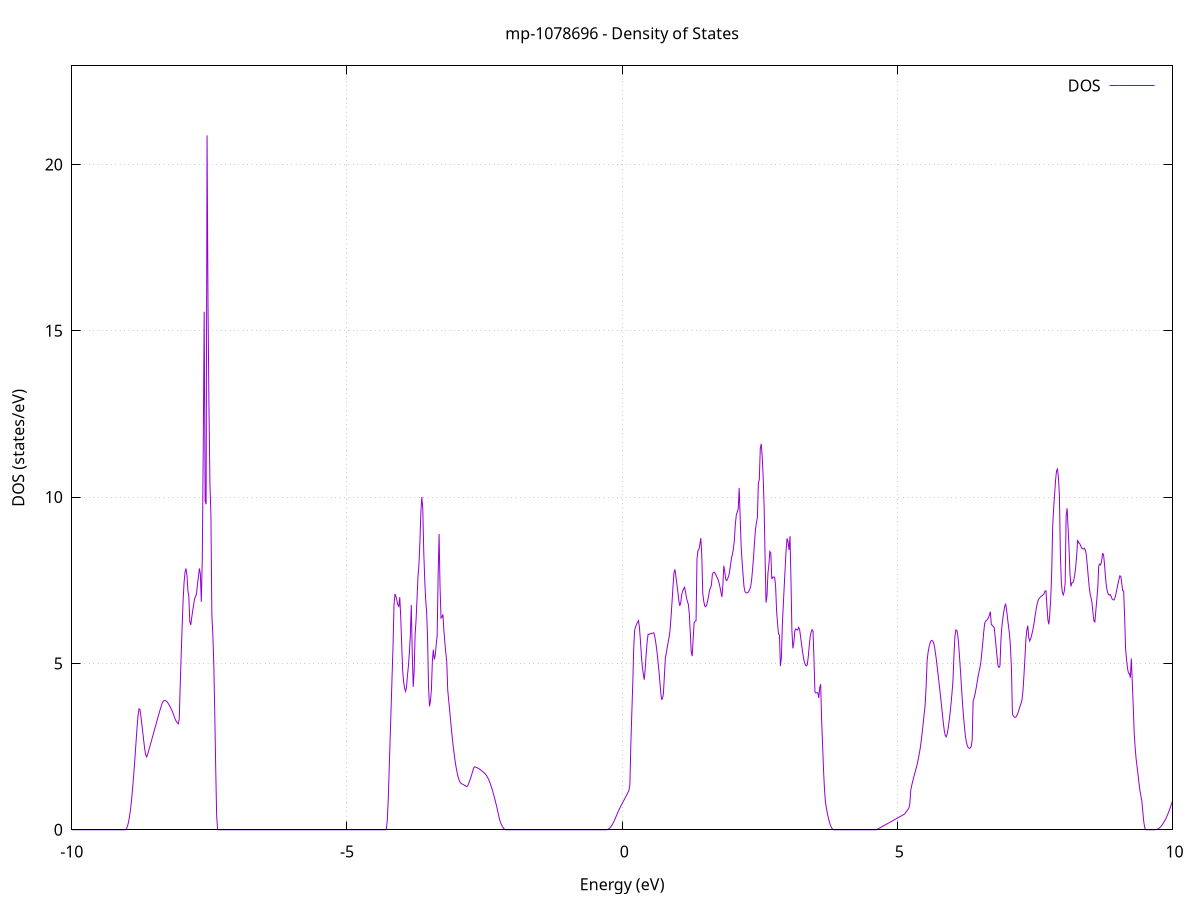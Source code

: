 set title 'mp-1078696 - Density of States'
set xlabel 'Energy (eV)'
set ylabel 'DOS (states/eV)'
set grid
set xrange [-10:10]
set yrange [0:22.962]
set xzeroaxis lt -1
set terminal png size 800,600
set output 'mp-1078696_dos_gnuplot.png'
plot '-' using 1:2 with lines title 'DOS'
-14.423500 0.000000
-14.406000 0.000000
-14.388600 0.000000
-14.371200 0.000000
-14.353800 0.000000
-14.336400 0.000000
-14.318900 0.000000
-14.301500 0.000000
-14.284100 0.000000
-14.266700 0.000000
-14.249200 0.000000
-14.231800 0.000000
-14.214400 0.000000
-14.197000 0.000000
-14.179600 0.000000
-14.162100 0.000000
-14.144700 0.000000
-14.127300 0.000000
-14.109900 0.000000
-14.092500 0.000000
-14.075000 0.000000
-14.057600 0.000000
-14.040200 0.000000
-14.022800 0.000000
-14.005400 0.000000
-13.987900 0.000000
-13.970500 0.000000
-13.953100 0.000000
-13.935700 0.000000
-13.918200 0.000000
-13.900800 0.000000
-13.883400 0.000000
-13.866000 0.000000
-13.848600 0.000000
-13.831100 0.000000
-13.813700 0.000000
-13.796300 0.000000
-13.778900 0.000000
-13.761500 0.000000
-13.744000 0.000000
-13.726600 0.000000
-13.709200 0.000000
-13.691800 0.000000
-13.674400 0.000000
-13.656900 0.000000
-13.639500 0.000000
-13.622100 0.000000
-13.604700 0.000000
-13.587200 0.000000
-13.569800 0.000000
-13.552400 0.000000
-13.535000 0.000000
-13.517600 0.000000
-13.500100 0.000000
-13.482700 0.000000
-13.465300 0.000000
-13.447900 0.000000
-13.430500 0.000000
-13.413000 0.000000
-13.395600 0.000000
-13.378200 0.000000
-13.360800 0.000000
-13.343400 0.000000
-13.325900 0.000000
-13.308500 0.000000
-13.291100 0.000000
-13.273700 0.000000
-13.256200 0.000000
-13.238800 0.000000
-13.221400 0.000000
-13.204000 0.000000
-13.186600 0.000000
-13.169100 0.000000
-13.151700 0.000000
-13.134300 0.000000
-13.116900 0.000000
-13.099500 0.000000
-13.082000 0.000000
-13.064600 0.000000
-13.047200 0.000000
-13.029800 0.000000
-13.012400 0.000000
-12.994900 0.000000
-12.977500 0.000000
-12.960100 0.000000
-12.942700 0.000000
-12.925200 0.000000
-12.907800 0.000000
-12.890400 0.000000
-12.873000 0.000000
-12.855600 0.000000
-12.838100 30.313100
-12.820700 60.648600
-12.803300 19.642100
-12.785900 20.631800
-12.768500 44.817500
-12.751000 54.410700
-12.733600 178.831400
-12.716200 140.189700
-12.698800 562.813000
-12.681300 659.237800
-12.663900 0.000000
-12.646500 0.000000
-12.629100 0.000000
-12.611700 0.000000
-12.594200 0.000000
-12.576800 0.000000
-12.559400 57.894300
-12.542000 57.658300
-12.524600 38.865800
-12.507100 40.462500
-12.489700 36.329800
-12.472300 139.068900
-12.454900 321.913100
-12.437500 155.606000
-12.420000 0.000000
-12.402600 0.000000
-12.385200 0.000000
-12.367800 0.000000
-12.350300 0.000000
-12.332900 0.000000
-12.315500 0.000000
-12.298100 0.000000
-12.280700 0.000000
-12.263200 0.000000
-12.245800 0.000000
-12.228400 0.000000
-12.211000 0.000000
-12.193600 0.000000
-12.176100 0.000000
-12.158700 0.000000
-12.141300 0.000000
-12.123900 0.000000
-12.106500 0.000000
-12.089000 0.000000
-12.071600 0.000000
-12.054200 0.000000
-12.036800 0.000000
-12.019300 0.000000
-12.001900 0.000000
-11.984500 0.000000
-11.967100 0.000000
-11.949700 0.000000
-11.932200 0.000000
-11.914800 0.000000
-11.897400 0.000000
-11.880000 0.000000
-11.862600 0.000000
-11.845100 0.000000
-11.827700 0.000000
-11.810300 0.000000
-11.792900 0.000000
-11.775500 0.000000
-11.758000 0.000000
-11.740600 0.000000
-11.723200 0.000000
-11.705800 0.000000
-11.688300 0.000000
-11.670900 0.000000
-11.653500 0.000000
-11.636100 0.000000
-11.618700 0.000000
-11.601200 0.000000
-11.583800 0.000000
-11.566400 0.000000
-11.549000 0.000000
-11.531600 0.000000
-11.514100 0.000000
-11.496700 0.000000
-11.479300 0.000000
-11.461900 0.000000
-11.444500 0.000000
-11.427000 0.000000
-11.409600 0.000000
-11.392200 0.000000
-11.374800 0.000000
-11.357300 0.000000
-11.339900 0.000000
-11.322500 0.000000
-11.305100 0.000000
-11.287700 0.000000
-11.270200 0.000000
-11.252800 0.000000
-11.235400 0.000000
-11.218000 0.000000
-11.200600 0.000000
-11.183100 0.000000
-11.165700 0.000000
-11.148300 0.000000
-11.130900 0.000000
-11.113500 0.000000
-11.096000 0.000000
-11.078600 0.000000
-11.061200 0.000000
-11.043800 0.000000
-11.026300 0.000000
-11.008900 0.000000
-10.991500 0.000000
-10.974100 0.000000
-10.956700 0.000000
-10.939200 0.000000
-10.921800 0.000000
-10.904400 0.000000
-10.887000 0.000000
-10.869600 0.000000
-10.852100 0.000000
-10.834700 0.000000
-10.817300 0.000000
-10.799900 0.000000
-10.782500 0.000000
-10.765000 0.000000
-10.747600 0.000000
-10.730200 0.000000
-10.712800 0.000000
-10.695300 0.000000
-10.677900 0.000000
-10.660500 0.000000
-10.643100 0.000000
-10.625700 0.000000
-10.608200 0.000000
-10.590800 0.000000
-10.573400 0.000000
-10.556000 0.000000
-10.538600 0.000000
-10.521100 0.000000
-10.503700 0.000000
-10.486300 0.000000
-10.468900 0.000000
-10.451500 0.000000
-10.434000 0.000000
-10.416600 0.000000
-10.399200 0.000000
-10.381800 0.000000
-10.364300 0.000000
-10.346900 0.000000
-10.329500 0.000000
-10.312100 0.000000
-10.294700 0.000000
-10.277200 0.000000
-10.259800 0.000000
-10.242400 0.000000
-10.225000 0.000000
-10.207600 0.000000
-10.190100 0.000000
-10.172700 0.000000
-10.155300 0.000000
-10.137900 0.000000
-10.120500 0.000000
-10.103000 0.000000
-10.085600 0.000000
-10.068200 0.000000
-10.050800 0.000000
-10.033300 0.000000
-10.015900 0.000000
-9.998500 0.000000
-9.981100 0.000000
-9.963700 0.000000
-9.946200 0.000000
-9.928800 0.000000
-9.911400 0.000000
-9.894000 0.000000
-9.876600 0.000000
-9.859100 0.000000
-9.841700 0.000000
-9.824300 0.000000
-9.806900 0.000000
-9.789400 0.000000
-9.772000 0.000000
-9.754600 0.000000
-9.737200 0.000000
-9.719800 0.000000
-9.702300 0.000000
-9.684900 0.000000
-9.667500 0.000000
-9.650100 0.000000
-9.632700 0.000000
-9.615200 0.000000
-9.597800 0.000000
-9.580400 0.000000
-9.563000 0.000000
-9.545600 0.000000
-9.528100 0.000000
-9.510700 0.000000
-9.493300 0.000000
-9.475900 0.000000
-9.458400 0.000000
-9.441000 0.000000
-9.423600 0.000000
-9.406200 0.000000
-9.388800 0.000000
-9.371300 0.000000
-9.353900 0.000000
-9.336500 0.000000
-9.319100 0.000000
-9.301700 0.000000
-9.284200 0.000000
-9.266800 0.000000
-9.249400 0.000000
-9.232000 0.000000
-9.214600 0.000000
-9.197100 0.000000
-9.179700 0.000000
-9.162300 0.000000
-9.144900 0.000000
-9.127400 0.000000
-9.110000 0.000000
-9.092600 0.000000
-9.075200 0.000000
-9.057800 0.000000
-9.040300 0.000000
-9.022900 0.001800
-9.005500 0.034500
-8.988100 0.108200
-8.970700 0.223000
-8.953200 0.378700
-8.935800 0.576700
-8.918400 0.826300
-8.901000 1.129500
-8.883600 1.475900
-8.866100 1.848600
-8.848700 2.247500
-8.831300 2.665300
-8.813900 3.081300
-8.796400 3.432900
-8.779000 3.635000
-8.761600 3.616400
-8.744200 3.407400
-8.726800 3.170200
-8.709300 2.917500
-8.691900 2.663100
-8.674500 2.419700
-8.657100 2.251400
-8.639700 2.190600
-8.622200 2.262000
-8.604800 2.364900
-8.587400 2.468100
-8.570000 2.571600
-8.552600 2.675400
-8.535100 2.780100
-8.517700 2.885400
-8.500300 2.990100
-8.482900 3.094100
-8.465400 3.197400
-8.448000 3.300100
-8.430600 3.402200
-8.413200 3.503900
-8.395800 3.604700
-8.378300 3.699700
-8.360900 3.788300
-8.343500 3.851600
-8.326100 3.883400
-8.308700 3.888300
-8.291200 3.874100
-8.273800 3.856200
-8.256400 3.820900
-8.239000 3.773400
-8.221600 3.724700
-8.204100 3.671300
-8.186700 3.612200
-8.169300 3.542600
-8.151900 3.461900
-8.134400 3.378400
-8.117000 3.308600
-8.099600 3.252800
-8.082200 3.211000
-8.064800 3.183300
-8.047300 3.339000
-8.029900 4.344500
-8.012500 5.253000
-7.995100 6.093200
-7.977700 6.871800
-7.960200 7.437800
-7.942800 7.737600
-7.925400 7.854800
-7.908000 7.651900
-7.890600 7.200800
-7.873100 7.002300
-7.855700 6.251000
-7.838300 6.156800
-7.820900 6.378500
-7.803400 6.582100
-7.786000 6.762600
-7.768600 6.944000
-7.751200 7.011700
-7.733800 7.083900
-7.716300 7.378300
-7.698900 7.604500
-7.681500 7.855300
-7.664100 7.699400
-7.646700 6.853800
-7.629200 8.120000
-7.611800 11.375700
-7.594400 15.572300
-7.577000 9.879800
-7.559600 9.784800
-7.542100 20.874700
-7.524700 15.732900
-7.507300 12.693800
-7.489900 10.412000
-7.472400 9.503600
-7.455000 6.449200
-7.437600 5.891700
-7.420200 5.010000
-7.402800 3.559800
-7.385300 1.872100
-7.367900 0.426000
-7.350500 0.000000
-7.333100 0.000000
-7.315700 0.000000
-7.298200 0.000000
-7.280800 0.000000
-7.263400 0.000000
-7.246000 0.000000
-7.228500 0.000000
-7.211100 0.000000
-7.193700 0.000000
-7.176300 0.000000
-7.158900 0.000000
-7.141400 0.000000
-7.124000 0.000000
-7.106600 0.000000
-7.089200 0.000000
-7.071800 0.000000
-7.054300 0.000000
-7.036900 0.000000
-7.019500 0.000000
-7.002100 0.000000
-6.984700 0.000000
-6.967200 0.000000
-6.949800 0.000000
-6.932400 0.000000
-6.915000 0.000000
-6.897500 0.000000
-6.880100 0.000000
-6.862700 0.000000
-6.845300 0.000000
-6.827900 0.000000
-6.810400 0.000000
-6.793000 0.000000
-6.775600 0.000000
-6.758200 0.000000
-6.740800 0.000000
-6.723300 0.000000
-6.705900 0.000000
-6.688500 0.000000
-6.671100 0.000000
-6.653700 0.000000
-6.636200 0.000000
-6.618800 0.000000
-6.601400 0.000000
-6.584000 0.000000
-6.566500 0.000000
-6.549100 0.000000
-6.531700 0.000000
-6.514300 0.000000
-6.496900 0.000000
-6.479400 0.000000
-6.462000 0.000000
-6.444600 0.000000
-6.427200 0.000000
-6.409800 0.000000
-6.392300 0.000000
-6.374900 0.000000
-6.357500 0.000000
-6.340100 0.000000
-6.322700 0.000000
-6.305200 0.000000
-6.287800 0.000000
-6.270400 0.000000
-6.253000 0.000000
-6.235500 0.000000
-6.218100 0.000000
-6.200700 0.000000
-6.183300 0.000000
-6.165900 0.000000
-6.148400 0.000000
-6.131000 0.000000
-6.113600 0.000000
-6.096200 0.000000
-6.078800 0.000000
-6.061300 0.000000
-6.043900 0.000000
-6.026500 0.000000
-6.009100 0.000000
-5.991700 0.000000
-5.974200 0.000000
-5.956800 0.000000
-5.939400 0.000000
-5.922000 0.000000
-5.904500 0.000000
-5.887100 0.000000
-5.869700 0.000000
-5.852300 0.000000
-5.834900 0.000000
-5.817400 0.000000
-5.800000 0.000000
-5.782600 0.000000
-5.765200 0.000000
-5.747800 0.000000
-5.730300 0.000000
-5.712900 0.000000
-5.695500 0.000000
-5.678100 0.000000
-5.660700 0.000000
-5.643200 0.000000
-5.625800 0.000000
-5.608400 0.000000
-5.591000 0.000000
-5.573500 0.000000
-5.556100 0.000000
-5.538700 0.000000
-5.521300 0.000000
-5.503900 0.000000
-5.486400 0.000000
-5.469000 0.000000
-5.451600 0.000000
-5.434200 0.000000
-5.416800 0.000000
-5.399300 0.000000
-5.381900 0.000000
-5.364500 0.000000
-5.347100 0.000000
-5.329700 0.000000
-5.312200 0.000000
-5.294800 0.000000
-5.277400 0.000000
-5.260000 0.000000
-5.242500 0.000000
-5.225100 0.000000
-5.207700 0.000000
-5.190300 0.000000
-5.172900 0.000000
-5.155400 0.000000
-5.138000 0.000000
-5.120600 0.000000
-5.103200 0.000000
-5.085800 0.000000
-5.068300 0.000000
-5.050900 0.000000
-5.033500 0.000000
-5.016100 0.000000
-4.998700 0.000000
-4.981200 0.000000
-4.963800 0.000000
-4.946400 0.000000
-4.929000 0.000000
-4.911500 0.000000
-4.894100 0.000000
-4.876700 0.000000
-4.859300 0.000000
-4.841900 0.000000
-4.824400 0.000000
-4.807000 0.000000
-4.789600 0.000000
-4.772200 0.000000
-4.754800 0.000000
-4.737300 0.000000
-4.719900 0.000000
-4.702500 0.000000
-4.685100 0.000000
-4.667600 0.000000
-4.650200 0.000000
-4.632800 0.000000
-4.615400 0.000000
-4.598000 0.000000
-4.580500 0.000000
-4.563100 0.000000
-4.545700 0.000000
-4.528300 0.000000
-4.510900 0.000000
-4.493400 0.000000
-4.476000 0.000000
-4.458600 0.000000
-4.441200 0.000000
-4.423800 0.000000
-4.406300 0.000000
-4.388900 0.000000
-4.371500 0.000000
-4.354100 0.000000
-4.336600 0.000000
-4.319200 0.000000
-4.301800 0.000100
-4.284400 0.029200
-4.267000 0.289600
-4.249500 0.933900
-4.232100 1.853400
-4.214700 2.778100
-4.197300 3.706600
-4.179900 4.638900
-4.162400 5.575100
-4.145000 6.772000
-4.127600 7.089500
-4.110200 7.011900
-4.092800 6.891800
-4.075300 6.759000
-4.057900 6.712100
-4.040500 6.991100
-4.023100 6.397000
-4.005600 5.574200
-3.988200 4.792600
-3.970800 4.445900
-3.953400 4.258300
-3.936000 4.161200
-3.918500 4.272600
-3.901100 4.635000
-3.883700 4.921000
-3.866300 5.323700
-3.848900 5.826900
-3.831400 6.756800
-3.814000 5.337000
-3.796600 4.296600
-3.779200 4.760100
-3.761800 5.869300
-3.744300 6.309300
-3.726900 6.943100
-3.709500 7.617200
-3.692100 7.983600
-3.674600 8.646600
-3.657200 9.550100
-3.639800 10.004000
-3.622400 9.651900
-3.605000 8.362900
-3.587500 7.534300
-3.570100 6.920300
-3.552700 6.550500
-3.535300 5.753900
-3.517900 4.286000
-3.500400 3.710200
-3.483000 3.876300
-3.465600 4.213200
-3.448200 5.079200
-3.430800 5.414200
-3.413300 5.119700
-3.395900 5.249300
-3.378500 5.566300
-3.361100 5.840500
-3.343600 7.628200
-3.326200 8.892700
-3.308800 7.291400
-3.291400 6.362900
-3.274000 6.390900
-3.256500 6.475300
-3.239100 5.996600
-3.221700 5.636300
-3.204300 5.321700
-3.186900 5.052900
-3.169400 4.204600
-3.152000 3.897100
-3.134600 3.597400
-3.117200 3.283800
-3.099800 2.980200
-3.082300 2.700500
-3.064900 2.446200
-3.047500 2.217100
-3.030100 2.013200
-3.012600 1.836900
-2.995200 1.689700
-2.977800 1.571800
-2.960400 1.483000
-2.943000 1.423500
-2.925500 1.393200
-2.908100 1.378100
-2.890700 1.362500
-2.873300 1.346200
-2.855900 1.329300
-2.838400 1.309400
-2.821000 1.295700
-2.803600 1.332100
-2.786200 1.403600
-2.768800 1.481700
-2.751300 1.566000
-2.733900 1.656500
-2.716500 1.752400
-2.699100 1.852600
-2.681600 1.893500
-2.664200 1.883900
-2.646800 1.872400
-2.629400 1.859000
-2.612000 1.843700
-2.594500 1.826600
-2.577100 1.807500
-2.559700 1.786400
-2.542300 1.763500
-2.524900 1.738700
-2.507400 1.711900
-2.490000 1.683000
-2.472600 1.649700
-2.455200 1.606300
-2.437800 1.553000
-2.420300 1.490500
-2.402900 1.419000
-2.385500 1.338400
-2.368100 1.248700
-2.350600 1.151200
-2.333200 1.048000
-2.315800 0.939200
-2.298400 0.824800
-2.281000 0.704800
-2.263500 0.579200
-2.246100 0.448100
-2.228700 0.315900
-2.211300 0.230100
-2.193900 0.158300
-2.176400 0.099800
-2.159000 0.054800
-2.141600 0.023200
-2.124200 0.005000
-2.106700 0.000000
-2.089300 0.000000
-2.071900 0.000000
-2.054500 0.000000
-2.037100 0.000000
-2.019600 0.000000
-2.002200 0.000000
-1.984800 0.000000
-1.967400 0.000000
-1.950000 0.000000
-1.932500 0.000000
-1.915100 0.000000
-1.897700 0.000000
-1.880300 0.000000
-1.862900 0.000000
-1.845400 0.000000
-1.828000 0.000000
-1.810600 0.000000
-1.793200 0.000000
-1.775700 0.000000
-1.758300 0.000000
-1.740900 0.000000
-1.723500 0.000000
-1.706100 0.000000
-1.688600 0.000000
-1.671200 0.000000
-1.653800 0.000000
-1.636400 0.000000
-1.619000 0.000000
-1.601500 0.000000
-1.584100 0.000000
-1.566700 0.000000
-1.549300 0.000000
-1.531900 0.000000
-1.514400 0.000000
-1.497000 0.000000
-1.479600 0.000000
-1.462200 0.000000
-1.444700 0.000000
-1.427300 0.000000
-1.409900 0.000000
-1.392500 0.000000
-1.375100 0.000000
-1.357600 0.000000
-1.340200 0.000000
-1.322800 0.000000
-1.305400 0.000000
-1.288000 0.000000
-1.270500 0.000000
-1.253100 0.000000
-1.235700 0.000000
-1.218300 0.000000
-1.200900 0.000000
-1.183400 0.000000
-1.166000 0.000000
-1.148600 0.000000
-1.131200 0.000000
-1.113700 0.000000
-1.096300 0.000000
-1.078900 0.000000
-1.061500 0.000000
-1.044100 0.000000
-1.026600 0.000000
-1.009200 0.000000
-0.991800 0.000000
-0.974400 0.000000
-0.957000 0.000000
-0.939500 0.000000
-0.922100 0.000000
-0.904700 0.000000
-0.887300 0.000000
-0.869900 0.000000
-0.852400 0.000000
-0.835000 0.000000
-0.817600 0.000000
-0.800200 0.000000
-0.782700 0.000000
-0.765300 0.000000
-0.747900 0.000000
-0.730500 0.000000
-0.713100 0.000000
-0.695600 0.000000
-0.678200 0.000000
-0.660800 0.000000
-0.643400 0.000000
-0.626000 0.000000
-0.608500 0.000000
-0.591100 0.000000
-0.573700 0.000000
-0.556300 0.000000
-0.538900 0.000000
-0.521400 0.000000
-0.504000 0.000000
-0.486600 0.000000
-0.469200 0.000000
-0.451700 0.000000
-0.434300 0.000000
-0.416900 0.000000
-0.399500 0.000000
-0.382100 0.000000
-0.364600 0.000000
-0.347200 0.000000
-0.329800 0.000000
-0.312400 0.000000
-0.295000 0.000000
-0.277500 0.001700
-0.260100 0.010900
-0.242700 0.027800
-0.225300 0.052600
-0.207900 0.085200
-0.190400 0.125500
-0.173000 0.173800
-0.155600 0.228900
-0.138200 0.289900
-0.120700 0.356600
-0.103300 0.426300
-0.085900 0.493500
-0.068500 0.558200
-0.051100 0.620500
-0.033600 0.680200
-0.016200 0.737500
0.001200 0.792300
0.018600 0.846400
0.036000 0.900900
0.053500 0.955800
0.070900 1.011100
0.088300 1.066700
0.105700 1.122800
0.123100 1.179300
0.140600 1.359600
0.158000 2.559300
0.175400 3.490000
0.192800 4.378900
0.210300 5.463500
0.227700 6.009500
0.245100 6.101900
0.262500 6.178700
0.279900 6.240000
0.297400 6.285700
0.314800 6.071900
0.332200 5.685800
0.349600 5.232200
0.367000 4.901600
0.384500 4.681300
0.401900 4.511700
0.419300 4.839300
0.436700 5.277300
0.454200 5.654400
0.471600 5.873500
0.489000 5.868500
0.506400 5.891300
0.523800 5.897200
0.541300 5.903800
0.558700 5.915000
0.576100 5.920300
0.593500 5.798200
0.610900 5.624200
0.628400 5.416200
0.645800 5.158600
0.663200 4.868000
0.680600 4.544300
0.698000 4.187600
0.715500 3.923300
0.732900 3.933300
0.750300 4.106700
0.767700 4.629200
0.785200 5.168500
0.802600 5.321100
0.820000 5.492700
0.837400 5.651700
0.854800 5.799800
0.872300 6.033900
0.889700 6.428500
0.907100 6.866500
0.924500 7.318600
0.941900 7.726500
0.959400 7.828200
0.976800 7.618100
0.994200 7.387100
1.011600 7.157700
1.029000 6.903200
1.046500 6.730300
1.063900 6.817400
1.081300 7.055000
1.098700 7.166500
1.116200 7.242400
1.133600 7.289500
1.151000 7.154300
1.168400 6.971800
1.185800 6.866300
1.203300 6.771800
1.220700 6.486300
1.238100 5.925000
1.255500 5.341300
1.272900 5.220000
1.290400 5.746600
1.307800 6.219600
1.325200 6.266600
1.342600 6.281800
1.360000 8.141600
1.377500 8.396100
1.394900 8.428300
1.412300 8.576800
1.429700 8.766500
1.447200 8.253100
1.464600 7.109500
1.482000 6.881600
1.499400 6.729500
1.516800 6.705800
1.534300 6.745600
1.551700 6.861000
1.569100 7.013200
1.586500 7.180300
1.603900 7.273300
1.621400 7.345900
1.638800 7.668800
1.656200 7.731800
1.673600 7.747100
1.691000 7.705200
1.708500 7.643100
1.725900 7.583000
1.743300 7.516400
1.760700 7.419000
1.778200 7.292400
1.795600 7.137700
1.813000 6.994100
1.830400 7.365600
1.847800 7.935300
1.865300 7.760100
1.882700 7.525400
1.900100 7.488400
1.917500 7.554000
1.934900 7.618900
1.952400 7.758200
1.969800 7.971300
1.987200 8.168900
2.004600 8.296600
2.022000 8.448500
2.039500 8.723200
2.056900 9.180100
2.074300 9.460900
2.091700 9.556300
2.109200 9.640500
2.126600 10.276900
2.144000 9.422300
2.161400 8.553700
2.178800 8.072300
2.196300 7.685300
2.213700 7.311900
2.231100 7.164000
2.248500 7.126200
2.265900 7.116300
2.283400 7.131000
2.300800 7.167800
2.318200 7.226800
2.335600 7.316300
2.353000 7.518000
2.370500 7.842700
2.387900 8.195300
2.405300 8.644800
2.422700 9.026900
2.440200 9.227300
2.457600 9.394700
2.475000 10.417900
2.492400 10.527700
2.509800 11.454100
2.527300 11.601000
2.544700 11.222800
2.562100 10.618000
2.579500 9.732600
2.596900 8.210200
2.614400 6.830800
2.631800 7.034900
2.649200 7.703200
2.666600 7.979800
2.684000 8.364200
2.701500 8.312000
2.718900 7.538200
2.736300 7.596000
2.753700 7.592100
2.771200 7.592300
2.788600 7.314300
2.806000 6.594700
2.823400 6.207400
2.840800 5.893700
2.858300 5.853200
2.875700 4.919200
2.893100 5.171500
2.910500 6.143700
2.927900 6.750000
2.945400 7.328500
2.962800 7.894300
2.980200 8.444100
2.997600 8.760100
3.015000 8.645800
3.032500 8.412900
3.049900 8.825300
3.067300 7.529500
3.084700 5.989900
3.102200 5.452200
3.119600 5.624000
3.137000 5.975200
3.154400 6.038400
3.171800 6.010200
3.189300 6.003400
3.206700 6.084600
3.224100 6.026700
3.241500 5.810900
3.258900 5.583200
3.276400 5.371100
3.293800 5.180600
3.311200 5.041300
3.328600 4.957300
3.346100 4.928600
3.363500 4.956900
3.380900 5.185700
3.398300 5.504500
3.415700 5.788400
3.433200 5.936100
3.450600 6.013000
3.468000 5.974000
3.485400 5.144200
3.502800 4.144700
3.520300 4.114900
3.537700 4.117000
3.555100 4.122100
3.572500 3.962400
3.589900 4.264100
3.607400 4.375700
3.624800 3.286300
3.642200 2.541300
3.659600 1.784200
3.677100 1.195200
3.694500 0.833100
3.711900 0.646700
3.729300 0.490600
3.746700 0.356100
3.764200 0.243000
3.781600 0.151500
3.799000 0.081500
3.816400 0.033000
3.833800 0.006100
3.851300 0.000000
3.868700 0.000000
3.886100 0.000000
3.903500 0.000000
3.920900 0.000000
3.938400 0.000000
3.955800 0.000000
3.973200 0.000000
3.990600 0.000000
4.008100 0.000000
4.025500 0.000000
4.042900 0.000000
4.060300 0.000000
4.077700 0.000000
4.095200 0.000000
4.112600 0.000000
4.130000 0.000000
4.147400 0.000000
4.164800 0.000000
4.182300 0.000000
4.199700 0.000000
4.217100 0.000000
4.234500 0.000000
4.251900 0.000000
4.269400 0.000000
4.286800 0.000000
4.304200 0.000000
4.321600 0.000000
4.339100 0.000000
4.356500 0.000000
4.373900 0.000000
4.391300 0.000000
4.408700 0.000000
4.426200 0.000000
4.443600 0.000000
4.461000 0.000000
4.478400 0.000000
4.495800 0.000000
4.513300 0.000000
4.530700 0.000000
4.548100 0.000000
4.565500 0.000000
4.582900 0.000000
4.600400 0.000000
4.617800 0.001300
4.635200 0.012100
4.652600 0.028200
4.670100 0.044400
4.687500 0.060500
4.704900 0.076700
4.722300 0.092800
4.739700 0.108900
4.757200 0.125100
4.774600 0.141200
4.792000 0.157400
4.809400 0.173500
4.826800 0.189700
4.844300 0.205800
4.861700 0.222000
4.879100 0.238100
4.896500 0.254300
4.913900 0.270400
4.931400 0.286600
4.948800 0.302800
4.966200 0.318900
4.983600 0.335100
5.001100 0.351200
5.018500 0.367400
5.035900 0.383600
5.053300 0.399700
5.070700 0.415900
5.088200 0.432100
5.105600 0.448200
5.123000 0.464400
5.140400 0.490200
5.157800 0.531100
5.175300 0.571700
5.192700 0.612200
5.210100 0.652500
5.227500 0.784600
5.244900 1.196100
5.262400 1.335000
5.279800 1.459900
5.297200 1.576000
5.314600 1.683300
5.332100 1.785100
5.349500 1.891100
5.366900 2.016400
5.384300 2.157700
5.401700 2.311900
5.419200 2.481200
5.436600 2.707700
5.454000 2.952600
5.471400 3.215800
5.488800 3.495300
5.506300 3.768000
5.523700 4.308100
5.541100 5.077500
5.558500 5.328600
5.575900 5.491400
5.593400 5.607500
5.610800 5.674000
5.628200 5.693000
5.645600 5.666500
5.663100 5.604400
5.680500 5.447400
5.697900 5.254800
5.715300 5.027000
5.732700 4.783200
5.750200 4.532700
5.767600 4.275600
5.785000 4.011900
5.802400 3.741700
5.819800 3.468200
5.837300 3.196100
5.854700 2.967000
5.872100 2.826600
5.889500 2.793800
5.907000 2.881700
5.924400 3.054700
5.941800 3.269300
5.959200 3.514400
5.976600 3.796900
5.994100 4.123100
6.011500 4.497200
6.028900 5.235800
6.046300 5.801700
6.063700 6.007400
6.081200 5.997300
6.098600 5.847800
6.116000 5.528500
6.133400 5.123800
6.150800 4.687400
6.168300 4.215800
6.185700 3.772800
6.203100 3.403100
6.220500 3.080800
6.238000 2.810100
6.255400 2.632100
6.272800 2.524700
6.290200 2.467600
6.307600 2.445000
6.325100 2.456700
6.342500 2.502900
6.359900 2.695100
6.377300 3.873400
6.394700 3.952800
6.412200 4.078000
6.429600 4.229300
6.447000 4.403300
6.464400 4.574500
6.481800 4.729600
6.499300 4.861400
6.516700 5.027300
6.534100 5.312500
6.551500 5.604700
6.569000 5.928100
6.586400 6.195500
6.603800 6.272900
6.621200 6.292900
6.638600 6.328300
6.656100 6.377300
6.673500 6.457300
6.690900 6.554600
6.708300 6.162900
6.725700 6.148300
6.743200 6.112700
6.760600 6.075300
6.778000 5.801900
6.795400 5.495700
6.812800 5.183100
6.830300 4.927500
6.847700 4.879700
6.865100 4.926500
6.882500 5.713100
6.900000 6.121400
6.917400 6.353300
6.934800 6.558900
6.952200 6.727300
6.969600 6.779600
6.987100 6.584500
7.004500 6.336200
7.021900 6.092800
7.039300 5.870200
7.056700 5.470400
7.074200 4.833300
7.091600 3.475500
7.109000 3.418400
7.126400 3.385800
7.143800 3.378300
7.161300 3.400300
7.178700 3.452900
7.196100 3.531600
7.213500 3.623300
7.231000 3.721100
7.248400 3.803600
7.265800 3.909300
7.283200 4.179600
7.300600 4.629700
7.318100 5.150000
7.335500 5.707500
7.352900 6.003600
7.370300 6.134700
7.387700 5.786000
7.405200 5.674700
7.422600 5.737900
7.440000 5.843400
7.457400 5.969000
7.474800 6.114700
7.492300 6.297900
7.509700 6.498200
7.527100 6.673800
7.544500 6.811800
7.562000 6.906000
7.579400 6.960000
7.596800 6.994400
7.614200 7.018300
7.631600 7.037700
7.649100 7.063500
7.666500 7.099400
7.683900 7.177500
7.701300 7.181800
7.718700 6.711000
7.736200 6.308400
7.753600 6.175800
7.771000 6.508400
7.788400 6.985000
7.805800 7.765600
7.823300 9.135400
7.840700 9.669000
7.858100 10.080800
7.875500 10.510100
7.893000 10.789700
7.910400 10.844300
7.927800 10.578700
7.945200 10.061800
7.962600 8.297800
7.980100 7.440200
7.997500 7.142900
8.014900 7.058500
8.032300 7.154300
8.049700 7.412800
8.067200 9.423600
8.084600 9.664800
8.102000 9.109200
8.119400 8.489700
8.136800 7.722400
8.154300 7.313000
8.171700 7.424600
8.189100 7.426500
8.206500 7.504500
8.224000 7.666200
8.241400 7.904300
8.258800 8.248900
8.276200 8.712900
8.293600 8.623200
8.311100 8.617100
8.328500 8.547200
8.345900 8.483800
8.363300 8.449500
8.380700 8.440700
8.398200 8.464300
8.415600 8.413000
8.433000 8.271700
8.450400 7.981100
8.467900 7.634500
8.485300 7.318800
8.502700 7.097400
8.520100 6.971800
8.537500 6.817800
8.555000 6.514300
8.572400 6.277200
8.589800 6.248600
8.607200 6.586200
8.624600 6.913500
8.642100 7.266100
8.659500 7.936200
8.676900 7.989400
8.694300 7.963000
8.711700 8.075600
8.729200 8.301300
8.746600 8.279100
8.764000 7.992900
8.781400 7.619600
8.798900 7.326300
8.816300 7.164200
8.833700 7.080200
8.851100 7.054000
8.868500 7.071400
8.886000 7.011100
8.903400 6.935700
8.920800 6.912600
8.938200 6.908500
8.955600 6.974600
8.973100 7.092500
8.990500 7.239400
9.007900 7.384800
9.025300 7.511300
9.042700 7.634200
9.060200 7.618300
9.077600 7.415100
9.095000 7.185900
9.112400 7.175800
9.129900 6.420900
9.147300 5.460900
9.164700 5.114100
9.182100 4.864000
9.199500 4.710800
9.217000 4.696100
9.234400 4.573900
9.251800 5.151000
9.269200 4.444600
9.286600 3.703700
9.304100 2.913100
9.321500 2.461700
9.338900 2.131700
9.356300 1.895300
9.373700 1.654800
9.391200 1.406000
9.408600 1.181100
9.426000 1.013100
9.443400 0.862000
9.460900 0.536700
9.478300 0.241400
9.495700 0.063300
9.513100 0.000400
9.530500 0.000000
9.548000 0.000000
9.565400 0.000000
9.582800 0.000000
9.600200 0.000000
9.617600 0.000000
9.635100 0.000000
9.652500 0.000000
9.669900 0.000000
9.687300 0.000400
9.704700 0.005100
9.722200 0.014900
9.739600 0.030000
9.757000 0.050200
9.774400 0.075600
9.791900 0.106200
9.809300 0.142000
9.826700 0.183000
9.844100 0.229200
9.861500 0.280600
9.879000 0.337200
9.896400 0.399000
9.913800 0.465900
9.931200 0.538100
9.948600 0.615000
9.966100 0.696400
9.983500 0.782400
10.000900 0.872900
10.018300 0.969600
10.035700 1.073200
10.053200 1.183800
10.070600 1.301500
10.088000 1.426100
10.105400 1.557600
10.122900 1.696200
10.140300 4.817300
10.157700 3.510600
10.175100 3.453000
10.192500 3.407200
10.210000 3.373200
10.227400 3.325700
10.244800 3.276900
10.262200 3.254300
10.279600 3.257700
10.297100 3.287300
10.314500 3.342900
10.331900 3.432500
10.349300 3.580300
10.366700 3.843000
10.384200 4.128600
10.401600 4.346000
10.419000 5.738800
10.436400 6.150300
10.453900 5.692200
10.471300 5.738600
10.488700 5.773200
10.506100 5.769000
10.523500 5.626500
10.541000 5.431200
10.558400 5.268200
10.575800 5.229700
10.593200 5.305400
10.610600 5.418700
10.628100 5.611500
10.645500 5.993800
10.662900 6.794900
10.680300 8.210900
10.697700 7.822400
10.715200 8.339500
10.732600 8.370000
10.750000 7.944400
10.767400 7.210700
10.784900 5.997000
10.802300 5.070300
10.819700 4.673600
10.837100 4.367800
10.854500 4.119500
10.872000 3.929000
10.889400 3.766500
10.906800 3.616600
10.924200 3.554000
10.941600 3.558000
10.959100 3.563000
10.976500 3.568700
10.993900 3.567400
11.011300 3.543700
11.028800 3.497500
11.046200 3.429000
11.063600 3.338300
11.081000 3.225300
11.098400 3.183700
11.115900 3.346800
11.133300 3.593800
11.150700 3.692100
11.168100 3.817900
11.185500 3.949000
11.203000 4.069400
11.220400 4.062500
11.237800 4.095600
11.255200 4.179700
11.272600 4.387700
11.290100 4.607600
11.307500 4.831800
11.324900 5.026300
11.342300 5.198800
11.359800 5.328700
11.377200 5.335600
11.394600 5.293900
11.412000 5.216800
11.429400 5.123400
11.446900 4.700400
11.464300 4.508000
11.481700 4.416600
11.499100 4.367500
11.516500 4.362000
11.534000 4.407300
11.551400 4.487900
11.568800 4.566400
11.586200 4.641300
11.603600 4.701200
11.621100 4.720100
11.638500 4.685400
11.655900 4.621300
11.673300 4.523800
11.690800 4.321200
11.708200 4.106500
11.725600 3.881700
11.743000 3.652800
11.760400 3.423100
11.777900 3.200700
11.795300 2.988200
11.812700 2.779900
11.830100 2.525300
11.847500 2.309900
11.865000 2.138900
11.882400 2.015400
11.899800 1.942200
11.917200 2.023400
11.934600 2.330100
11.952100 2.875100
11.969500 3.443700
11.986900 3.915400
12.004300 4.359800
12.021800 4.400900
12.039200 4.482300
12.056600 4.555800
12.074000 4.587200
12.091400 4.576300
12.108900 4.540900
12.126300 4.501100
12.143700 4.456800
12.161100 4.408100
12.178500 4.355100
12.196000 4.289900
12.213400 4.061000
12.230800 4.018800
12.248200 4.221700
12.265600 4.513800
12.283100 4.894700
12.300500 5.362500
12.317900 5.894400
12.335300 6.547200
12.352800 6.977500
12.370200 6.695900
12.387600 6.565000
12.405000 6.397200
12.422400 6.237700
12.439900 6.122600
12.457300 6.033800
12.474700 5.959200
12.492100 5.875800
12.509500 5.773300
12.527000 5.651200
12.544400 5.594400
12.561800 5.479000
12.579200 5.427300
12.596600 5.438400
12.614100 5.381600
12.631500 5.482300
12.648900 5.831000
12.666300 6.819900
12.683800 7.781300
12.701200 8.717700
12.718600 9.459200
12.736000 9.055300
12.753400 8.527100
12.770900 7.923200
12.788300 7.172700
12.805700 6.412500
12.823100 5.838600
12.840500 5.357500
12.858000 4.916700
12.875400 4.589700
12.892800 4.330100
12.910200 4.115000
12.927600 4.227000
12.945100 4.649700
12.962500 5.163500
12.979900 5.755000
12.997300 6.377400
13.014800 6.926000
13.032200 7.285600
13.049600 7.456000
13.067000 7.562900
13.084400 7.820500
13.101900 8.155400
13.119300 7.165500
13.136700 6.636500
13.154100 6.262400
13.171500 5.985300
13.189000 5.758200
13.206400 5.513000
13.223800 5.232300
13.241200 5.452000
13.258600 4.831200
13.276100 4.343600
13.293500 3.907000
13.310900 3.789700
13.328300 3.747800
13.345800 3.879200
13.363200 4.219900
13.380600 4.560800
13.398000 4.931300
13.415400 5.254400
13.432900 5.512700
13.450300 5.705900
13.467700 5.833800
13.485100 5.869900
13.502500 5.813300
13.520000 5.464600
13.537400 5.265900
13.554800 5.122800
13.572200 5.050100
13.589700 5.062700
13.607100 5.107300
13.624500 5.189900
13.641900 5.289900
13.659300 5.403700
13.676800 5.520400
13.694200 5.640500
13.711600 5.764100
13.729000 5.892300
13.746400 6.040200
13.763900 6.201700
13.781300 6.356200
13.798700 6.505600
13.816100 6.611400
13.833500 6.661800
13.851000 6.693700
13.868400 6.717800
13.885800 6.719200
13.903200 6.690300
13.920700 6.674200
13.938100 6.901100
13.955500 7.107400
13.972900 7.306500
13.990300 7.275000
14.007800 7.304200
14.025200 7.307400
14.042600 7.260700
14.060000 7.286000
14.077400 7.374200
14.094900 7.522500
14.112300 7.757800
14.129700 8.143500
14.147100 8.460200
14.164500 8.907400
14.182000 8.841400
14.199400 8.550800
14.216800 8.435100
14.234200 8.238000
14.251700 7.750600
14.269100 7.343400
14.286500 7.141600
14.303900 7.166300
14.321300 7.295300
14.338800 7.465900
14.356200 7.697700
14.373600 7.939100
14.391000 8.149700
14.408400 8.329600
14.425900 8.478500
14.443300 8.614400
14.460700 8.617800
14.478100 8.471400
14.495500 8.199400
14.513000 7.896100
14.530400 7.599300
14.547800 7.375800
14.565200 7.302600
14.582700 7.354200
14.600100 7.423700
14.617500 7.415900
14.634900 7.354500
14.652300 7.281300
14.669800 7.206400
14.687200 7.094600
14.704600 6.949800
14.722000 6.850100
14.739400 6.792900
14.756900 6.857500
14.774300 7.073000
14.791700 7.480000
14.809100 7.961300
14.826500 7.954900
14.844000 7.954200
14.861400 8.061600
14.878800 8.247300
14.896200 8.476800
14.913700 8.679100
14.931100 8.608700
14.948500 8.224100
14.965900 8.147000
14.983300 8.053200
15.000800 7.953800
15.018200 7.807300
15.035600 7.677200
15.053000 7.565900
15.070400 7.333100
15.087900 7.331500
15.105300 7.257300
15.122700 7.133700
15.140100 7.032900
15.157500 6.871100
15.175000 6.868200
15.192400 7.038000
15.209800 7.296200
15.227200 7.531900
15.244700 7.727200
15.262100 7.850000
15.279500 7.978600
15.296900 8.152500
15.314300 8.052700
15.331800 7.833200
15.349200 7.656700
15.366600 8.058600
15.384000 9.235100
15.401400 10.300900
15.418900 10.650300
15.436300 10.414300
15.453700 9.560600
15.471100 8.816100
15.488500 8.428500
15.506000 8.384100
15.523400 8.464600
15.540800 8.531100
15.558200 8.593800
15.575700 8.673500
15.593100 8.781100
15.610500 8.981000
15.627900 8.924700
15.645300 7.836300
15.662800 7.444100
15.680200 7.336100
15.697600 7.459700
15.715000 7.705200
15.732400 7.981000
15.749900 8.219700
15.767300 8.427900
15.784700 8.631600
15.802100 8.833800
15.819500 9.180200
15.837000 9.739900
15.854400 10.289500
15.871800 10.651300
15.889200 10.857900
15.906700 10.780000
15.924100 10.408200
15.941500 8.871200
15.958900 7.737500
15.976300 7.261100
15.993800 7.015200
16.011200 6.861400
16.028600 6.838600
16.046000 6.868500
16.063400 6.929100
16.080900 7.001100
16.098300 6.965500
16.115700 7.555700
16.133100 9.327200
16.150500 10.559800
16.168000 10.873100
16.185400 10.889200
16.202800 9.022900
16.220200 8.011400
16.237700 7.612000
16.255100 7.537500
16.272500 7.580000
16.289900 7.504500
16.307300 7.376000
16.324800 7.261600
16.342200 7.348000
16.359600 7.689100
16.377000 7.989200
16.394400 7.741200
16.411900 7.536600
16.429300 8.316100
16.446700 8.183600
16.464100 8.173400
16.481600 8.255300
16.499000 8.345400
16.516400 8.439400
16.533800 8.700500
16.551200 9.881500
16.568700 8.936800
16.586100 8.840700
16.603500 8.978300
16.620900 9.025100
16.638300 8.689000
16.655800 8.275900
16.673200 8.030400
16.690600 7.821500
16.708000 7.600500
16.725400 7.372100
16.742900 7.182700
16.760300 7.057700
16.777700 6.948800
16.795100 6.903500
16.812600 7.109200
16.830000 7.327300
16.847400 7.620700
16.864800 7.865400
16.882200 8.729200
16.899700 10.079700
16.917100 7.987900
16.934500 6.966400
16.951900 6.666600
16.969300 6.544600
16.986800 6.900700
17.004200 7.754200
17.021600 8.842800
17.039000 9.457200
17.056400 9.665900
17.073900 9.591800
17.091300 9.239000
17.108700 8.944700
17.126100 8.730400
17.143600 8.480500
17.161000 8.192300
17.178400 7.754400
17.195800 7.195000
17.213200 6.704400
17.230700 6.284100
17.248100 6.423300
17.265500 7.163200
17.282900 7.846400
17.300300 8.039800
17.317800 7.922200
17.335200 7.800100
17.352600 7.638100
17.370000 7.329800
17.387400 7.332900
17.404900 7.454000
17.422300 7.608700
17.439700 7.773600
17.457100 7.875600
17.474600 8.082100
17.492000 8.486700
17.509400 9.362400
17.526800 10.556700
17.544200 11.264100
17.561700 10.734400
17.579100 10.082700
17.596500 9.323600
17.613900 8.698900
17.631300 7.959300
17.648800 7.038100
17.666200 5.935400
17.683600 5.335200
17.701000 4.936400
17.718400 4.551900
17.735900 4.440500
17.753300 4.608500
17.770700 4.854700
17.788100 5.124000
17.805600 5.390600
17.823000 5.692600
17.840400 6.048500
17.857800 6.423000
17.875200 6.793300
17.892700 7.239500
17.910100 7.804200
17.927500 8.373000
17.944900 8.570100
17.962300 8.465400
17.979800 8.333800
17.997200 8.210900
18.014600 8.237400
18.032000 8.356800
18.049400 8.987100
18.066900 9.987500
18.084300 10.113000
18.101700 9.998900
18.119100 9.170200
18.136600 8.507100
18.154000 7.966800
18.171400 7.752200
18.188800 8.459100
18.206200 8.024500
18.223700 7.634800
18.241100 7.339700
18.258500 7.172100
18.275900 6.996400
18.293300 6.835000
18.310800 6.578700
18.328200 6.255300
18.345600 5.810400
18.363000 5.387900
18.380400 5.025700
18.397900 4.727100
18.415300 4.457200
18.432700 4.204100
18.450100 3.965000
18.467600 3.782500
18.485000 3.643400
18.502400 3.561900
18.519800 3.485800
18.537200 3.445000
18.554700 3.303400
18.572100 3.117400
18.589500 2.959200
18.606900 2.829000
18.624300 2.726600
18.641800 2.663000
18.659200 2.632900
18.676600 2.628300
18.694000 2.674600
18.711400 2.863000
18.728900 2.671200
18.746300 2.226700
18.763700 1.614500
18.781100 1.057800
18.798600 0.605900
18.816000 0.258900
18.833400 0.016800
18.850800 0.000000
18.868200 0.000000
18.885700 0.000000
18.903100 0.000000
18.920500 0.000000
18.937900 0.000000
18.955300 0.000000
18.972800 0.000000
18.990200 0.000000
19.007600 0.000000
19.025000 0.000000
19.042500 0.000000
19.059900 0.000000
19.077300 0.000000
19.094700 0.000000
19.112100 0.000000
19.129600 0.000000
19.147000 0.000000
19.164400 0.000000
19.181800 0.000000
19.199200 0.000000
19.216700 0.000000
19.234100 0.000000
19.251500 0.000000
19.268900 0.000000
19.286300 0.000000
19.303800 0.000000
19.321200 0.000000
19.338600 0.000000
19.356000 0.000000
19.373500 0.000000
19.390900 0.000000
19.408300 0.000000
19.425700 0.000000
19.443100 0.000000
19.460600 0.000000
19.478000 0.000000
19.495400 0.000000
19.512800 0.000000
19.530200 0.000000
19.547700 0.000000
19.565100 0.000000
19.582500 0.000000
19.599900 0.000000
19.617300 0.000000
19.634800 0.000000
19.652200 0.000000
19.669600 0.000000
19.687000 0.000000
19.704500 0.000000
19.721900 0.000000
19.739300 0.000000
19.756700 0.000000
19.774100 0.000000
19.791600 0.000000
19.809000 0.000000
19.826400 0.000000
19.843800 0.000000
19.861200 0.000000
19.878700 0.000000
19.896100 0.000000
19.913500 0.000000
19.930900 0.000000
19.948300 0.000000
19.965800 0.000000
19.983200 0.000000
20.000600 0.000000
20.018000 0.000000
20.035500 0.000000
20.052900 0.000000
20.070300 0.000000
20.087700 0.000000
20.105100 0.000000
20.122600 0.000000
20.140000 0.000000
20.157400 0.000000
20.174800 0.000000
20.192200 0.000000
20.209700 0.000000
20.227100 0.000000
20.244500 0.000000
20.261900 0.000000
20.279300 0.000000
20.296800 0.000000
20.314200 0.000000
20.331600 0.000000
20.349000 0.000000
20.366500 0.000000
20.383900 0.000000
20.401300 0.000000
20.418700 0.000000
e
